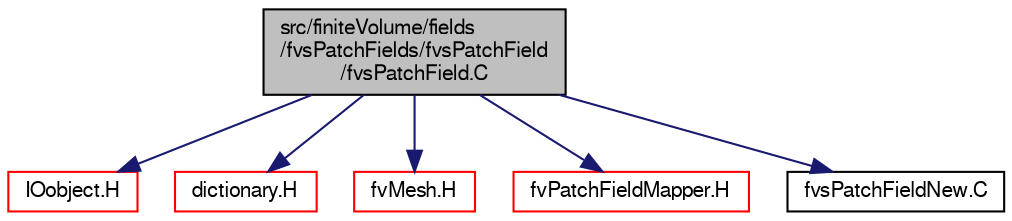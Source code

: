digraph "src/finiteVolume/fields/fvsPatchFields/fvsPatchField/fvsPatchField.C"
{
  bgcolor="transparent";
  edge [fontname="FreeSans",fontsize="10",labelfontname="FreeSans",labelfontsize="10"];
  node [fontname="FreeSans",fontsize="10",shape=record];
  Node0 [label="src/finiteVolume/fields\l/fvsPatchFields/fvsPatchField\l/fvsPatchField.C",height=0.2,width=0.4,color="black", fillcolor="grey75", style="filled", fontcolor="black"];
  Node0 -> Node1 [color="midnightblue",fontsize="10",style="solid",fontname="FreeSans"];
  Node1 [label="IOobject.H",height=0.2,width=0.4,color="red",URL="$a08987.html"];
  Node0 -> Node49 [color="midnightblue",fontsize="10",style="solid",fontname="FreeSans"];
  Node49 [label="dictionary.H",height=0.2,width=0.4,color="red",URL="$a08804.html"];
  Node0 -> Node75 [color="midnightblue",fontsize="10",style="solid",fontname="FreeSans"];
  Node75 [label="fvMesh.H",height=0.2,width=0.4,color="red",URL="$a03533.html"];
  Node0 -> Node268 [color="midnightblue",fontsize="10",style="solid",fontname="FreeSans"];
  Node268 [label="fvPatchFieldMapper.H",height=0.2,width=0.4,color="red",URL="$a02468.html"];
  Node0 -> Node269 [color="midnightblue",fontsize="10",style="solid",fontname="FreeSans"];
  Node269 [label="fvsPatchFieldNew.C",height=0.2,width=0.4,color="black",URL="$a02714.html"];
}
